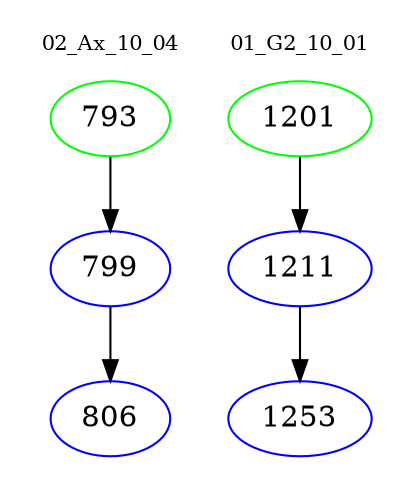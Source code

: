 digraph{
subgraph cluster_0 {
color = white
label = "02_Ax_10_04";
fontsize=10;
T0_793 [label="793", color="green"]
T0_793 -> T0_799 [color="black"]
T0_799 [label="799", color="blue"]
T0_799 -> T0_806 [color="black"]
T0_806 [label="806", color="blue"]
}
subgraph cluster_1 {
color = white
label = "01_G2_10_01";
fontsize=10;
T1_1201 [label="1201", color="green"]
T1_1201 -> T1_1211 [color="black"]
T1_1211 [label="1211", color="blue"]
T1_1211 -> T1_1253 [color="black"]
T1_1253 [label="1253", color="blue"]
}
}
